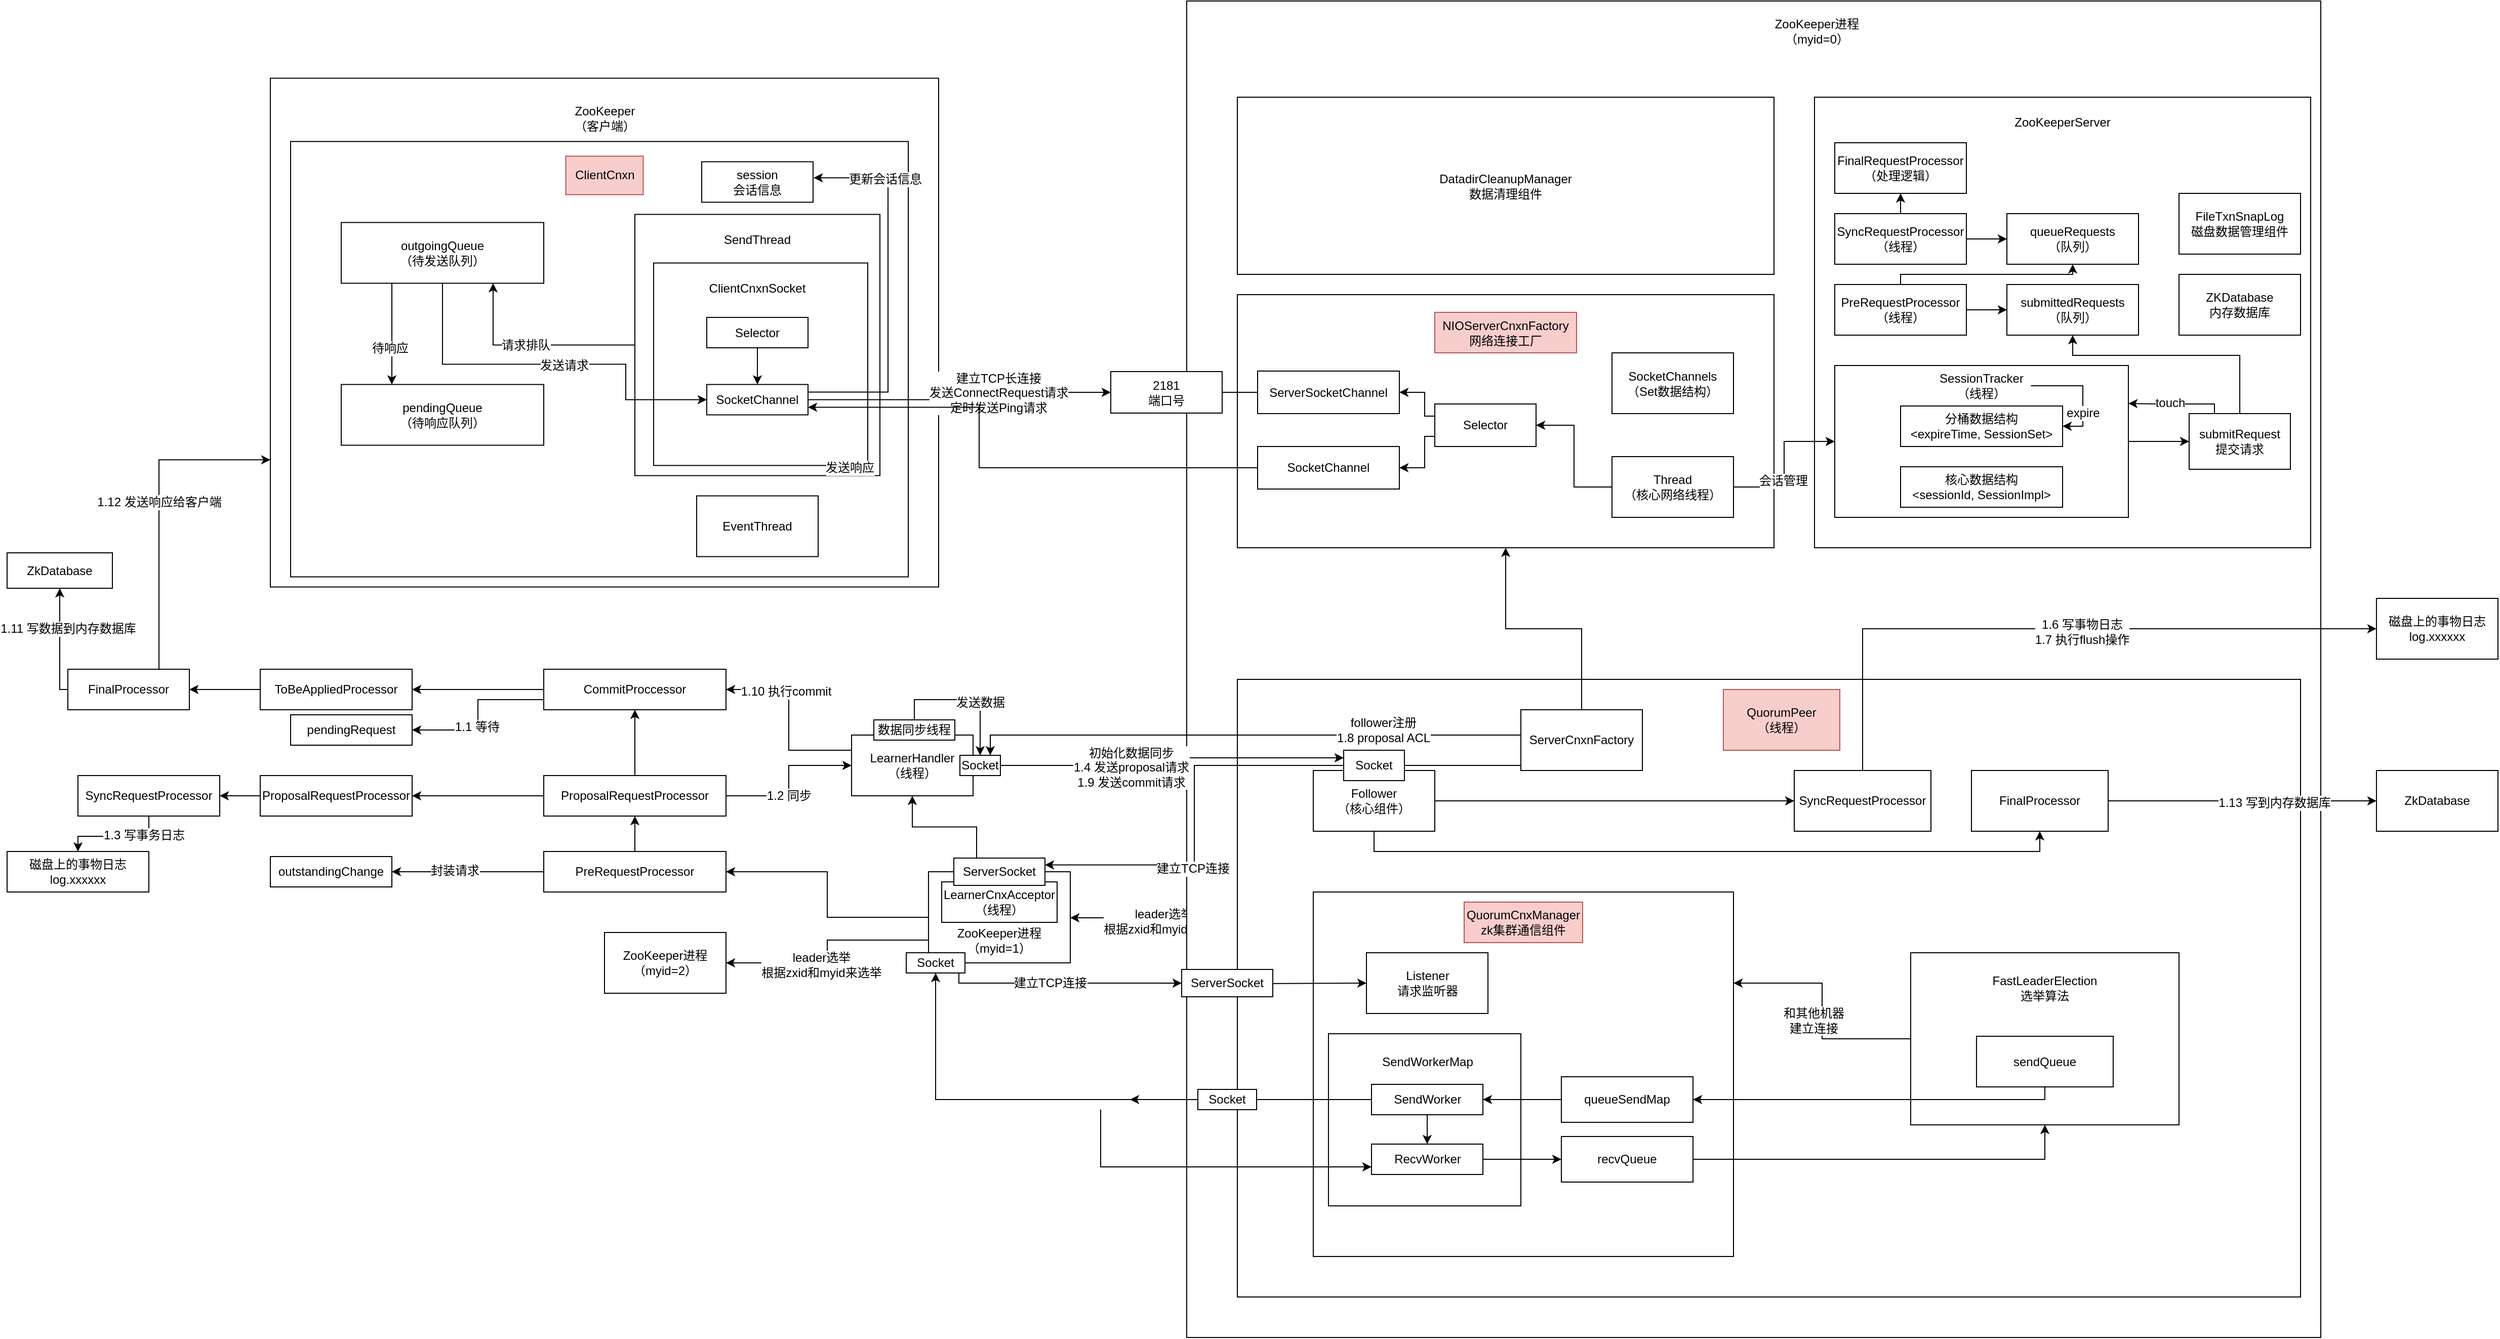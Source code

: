 <mxfile version="12.8.2" type="github">
  <diagram id="Rla-V4ZRtTpuWLyhE8ta" name="第 1 页">
    <mxGraphModel dx="3137" dy="783" grid="1" gridSize="10" guides="1" tooltips="1" connect="1" arrows="1" fold="1" page="1" pageScale="1" pageWidth="827" pageHeight="1169" math="0" shadow="0">
      <root>
        <mxCell id="0" />
        <mxCell id="1" parent="0" />
        <mxCell id="WYC8DpWCvw_BZ1jIHr_j-178" style="edgeStyle=orthogonalEdgeStyle;rounded=0;orthogonalLoop=1;jettySize=auto;html=1;exitX=-0.001;exitY=0.686;exitDx=0;exitDy=0;exitPerimeter=0;" edge="1" parent="1" source="WYC8DpWCvw_BZ1jIHr_j-5" target="WYC8DpWCvw_BZ1jIHr_j-126">
          <mxGeometry relative="1" as="geometry">
            <Array as="points">
              <mxPoint x="-460" y="946" />
              <mxPoint x="-460" y="946" />
            </Array>
          </mxGeometry>
        </mxCell>
        <mxCell id="WYC8DpWCvw_BZ1jIHr_j-179" value="leader选举&lt;br&gt;根据zxid和myid来选举" style="text;html=1;align=center;verticalAlign=middle;resizable=0;points=[];labelBackgroundColor=#ffffff;" vertex="1" connectable="0" parent="WYC8DpWCvw_BZ1jIHr_j-178">
          <mxGeometry x="0.033" y="21" relative="1" as="geometry">
            <mxPoint x="21" y="-18" as="offset" />
          </mxGeometry>
        </mxCell>
        <mxCell id="WYC8DpWCvw_BZ1jIHr_j-5" value="" style="rounded=0;whiteSpace=wrap;html=1;" vertex="1" parent="1">
          <mxGeometry x="-475" y="40" width="1120" height="1320" as="geometry" />
        </mxCell>
        <mxCell id="WYC8DpWCvw_BZ1jIHr_j-6" value="ZooKeeper进程&lt;br&gt;（myid=0）" style="text;html=1;strokeColor=none;fillColor=none;align=center;verticalAlign=middle;whiteSpace=wrap;rounded=0;" vertex="1" parent="1">
          <mxGeometry x="85" y="50" width="125" height="40" as="geometry" />
        </mxCell>
        <mxCell id="WYC8DpWCvw_BZ1jIHr_j-7" value="" style="rounded=0;whiteSpace=wrap;html=1;" vertex="1" parent="1">
          <mxGeometry x="145" y="135" width="490" height="445" as="geometry" />
        </mxCell>
        <mxCell id="WYC8DpWCvw_BZ1jIHr_j-8" value="ZooKeeperServer" style="text;html=1;strokeColor=none;fillColor=none;align=center;verticalAlign=middle;whiteSpace=wrap;rounded=0;" vertex="1" parent="1">
          <mxGeometry x="320" y="140" width="140" height="40" as="geometry" />
        </mxCell>
        <mxCell id="WYC8DpWCvw_BZ1jIHr_j-9" value="FinalRequestProcessor&lt;br&gt;（处理逻辑）" style="rounded=0;whiteSpace=wrap;html=1;" vertex="1" parent="1">
          <mxGeometry x="165" y="180" width="130" height="50" as="geometry" />
        </mxCell>
        <mxCell id="WYC8DpWCvw_BZ1jIHr_j-29" style="edgeStyle=orthogonalEdgeStyle;rounded=0;orthogonalLoop=1;jettySize=auto;html=1;entryX=0;entryY=0.5;entryDx=0;entryDy=0;" edge="1" parent="1" source="WYC8DpWCvw_BZ1jIHr_j-10" target="WYC8DpWCvw_BZ1jIHr_j-12">
          <mxGeometry relative="1" as="geometry" />
        </mxCell>
        <mxCell id="WYC8DpWCvw_BZ1jIHr_j-30" style="edgeStyle=orthogonalEdgeStyle;rounded=0;orthogonalLoop=1;jettySize=auto;html=1;exitX=0.5;exitY=0;exitDx=0;exitDy=0;" edge="1" parent="1" source="WYC8DpWCvw_BZ1jIHr_j-10" target="WYC8DpWCvw_BZ1jIHr_j-9">
          <mxGeometry relative="1" as="geometry" />
        </mxCell>
        <mxCell id="WYC8DpWCvw_BZ1jIHr_j-10" value="SyncRequestProcessor&lt;br&gt;（线程）" style="rounded=0;whiteSpace=wrap;html=1;" vertex="1" parent="1">
          <mxGeometry x="165" y="250" width="130" height="50" as="geometry" />
        </mxCell>
        <mxCell id="WYC8DpWCvw_BZ1jIHr_j-27" style="edgeStyle=orthogonalEdgeStyle;rounded=0;orthogonalLoop=1;jettySize=auto;html=1;entryX=0;entryY=0.5;entryDx=0;entryDy=0;" edge="1" parent="1" source="WYC8DpWCvw_BZ1jIHr_j-11" target="WYC8DpWCvw_BZ1jIHr_j-13">
          <mxGeometry relative="1" as="geometry" />
        </mxCell>
        <mxCell id="WYC8DpWCvw_BZ1jIHr_j-28" style="edgeStyle=orthogonalEdgeStyle;rounded=0;orthogonalLoop=1;jettySize=auto;html=1;exitX=0.5;exitY=0;exitDx=0;exitDy=0;entryX=0.5;entryY=1;entryDx=0;entryDy=0;" edge="1" parent="1" source="WYC8DpWCvw_BZ1jIHr_j-11" target="WYC8DpWCvw_BZ1jIHr_j-12">
          <mxGeometry relative="1" as="geometry">
            <Array as="points">
              <mxPoint x="230" y="310" />
              <mxPoint x="400" y="310" />
            </Array>
          </mxGeometry>
        </mxCell>
        <mxCell id="WYC8DpWCvw_BZ1jIHr_j-11" value="PreRequestProcessor&lt;br&gt;（线程）" style="rounded=0;whiteSpace=wrap;html=1;" vertex="1" parent="1">
          <mxGeometry x="165" y="320" width="130" height="50" as="geometry" />
        </mxCell>
        <mxCell id="WYC8DpWCvw_BZ1jIHr_j-12" value="queueRequests&lt;br&gt;（队列）" style="rounded=0;whiteSpace=wrap;html=1;" vertex="1" parent="1">
          <mxGeometry x="335" y="250" width="130" height="50" as="geometry" />
        </mxCell>
        <mxCell id="WYC8DpWCvw_BZ1jIHr_j-13" value="submittedRequests&lt;br&gt;（队列）" style="rounded=0;whiteSpace=wrap;html=1;" vertex="1" parent="1">
          <mxGeometry x="335" y="320" width="130" height="50" as="geometry" />
        </mxCell>
        <mxCell id="WYC8DpWCvw_BZ1jIHr_j-22" style="edgeStyle=orthogonalEdgeStyle;rounded=0;orthogonalLoop=1;jettySize=auto;html=1;exitX=1;exitY=0.5;exitDx=0;exitDy=0;entryX=0;entryY=0.5;entryDx=0;entryDy=0;" edge="1" parent="1" source="WYC8DpWCvw_BZ1jIHr_j-14" target="WYC8DpWCvw_BZ1jIHr_j-21">
          <mxGeometry relative="1" as="geometry" />
        </mxCell>
        <mxCell id="WYC8DpWCvw_BZ1jIHr_j-14" value="" style="rounded=0;whiteSpace=wrap;html=1;" vertex="1" parent="1">
          <mxGeometry x="165" y="400" width="290" height="150" as="geometry" />
        </mxCell>
        <mxCell id="WYC8DpWCvw_BZ1jIHr_j-16" value="分桶数据结构&lt;br&gt;&amp;lt;expireTime, SessionSet&amp;gt;" style="rounded=0;whiteSpace=wrap;html=1;" vertex="1" parent="1">
          <mxGeometry x="230" y="440" width="160" height="40" as="geometry" />
        </mxCell>
        <mxCell id="WYC8DpWCvw_BZ1jIHr_j-17" value="核心数据结构&lt;br&gt;&amp;lt;sessionId, SessionImpl&amp;gt;" style="rounded=0;whiteSpace=wrap;html=1;" vertex="1" parent="1">
          <mxGeometry x="230" y="500" width="160" height="40" as="geometry" />
        </mxCell>
        <mxCell id="WYC8DpWCvw_BZ1jIHr_j-24" style="edgeStyle=orthogonalEdgeStyle;rounded=0;orthogonalLoop=1;jettySize=auto;html=1;exitX=0.25;exitY=0;exitDx=0;exitDy=0;entryX=1;entryY=0.25;entryDx=0;entryDy=0;" edge="1" parent="1" source="WYC8DpWCvw_BZ1jIHr_j-21" target="WYC8DpWCvw_BZ1jIHr_j-14">
          <mxGeometry relative="1" as="geometry">
            <Array as="points">
              <mxPoint x="540" y="438" />
              <mxPoint x="485" y="438" />
            </Array>
          </mxGeometry>
        </mxCell>
        <mxCell id="WYC8DpWCvw_BZ1jIHr_j-25" value="touch" style="text;html=1;align=center;verticalAlign=middle;resizable=0;points=[];labelBackgroundColor=#ffffff;" vertex="1" connectable="0" parent="WYC8DpWCvw_BZ1jIHr_j-24">
          <mxGeometry x="0.391" y="-1" relative="1" as="geometry">
            <mxPoint x="11.48" as="offset" />
          </mxGeometry>
        </mxCell>
        <mxCell id="WYC8DpWCvw_BZ1jIHr_j-26" style="edgeStyle=orthogonalEdgeStyle;rounded=0;orthogonalLoop=1;jettySize=auto;html=1;entryX=0.5;entryY=1;entryDx=0;entryDy=0;" edge="1" parent="1" source="WYC8DpWCvw_BZ1jIHr_j-21" target="WYC8DpWCvw_BZ1jIHr_j-13">
          <mxGeometry relative="1" as="geometry">
            <Array as="points">
              <mxPoint x="565" y="390" />
              <mxPoint x="400" y="390" />
            </Array>
          </mxGeometry>
        </mxCell>
        <mxCell id="WYC8DpWCvw_BZ1jIHr_j-21" value="submitRequest&lt;br&gt;提交请求" style="rounded=0;whiteSpace=wrap;html=1;" vertex="1" parent="1">
          <mxGeometry x="515" y="447.5" width="100" height="55" as="geometry" />
        </mxCell>
        <mxCell id="WYC8DpWCvw_BZ1jIHr_j-31" value="ZKDatabase&lt;br&gt;内存数据库" style="rounded=0;whiteSpace=wrap;html=1;" vertex="1" parent="1">
          <mxGeometry x="505" y="310" width="120" height="60" as="geometry" />
        </mxCell>
        <mxCell id="WYC8DpWCvw_BZ1jIHr_j-32" value="FileTxnSnapLog&lt;br&gt;磁盘数据管理组件" style="rounded=0;whiteSpace=wrap;html=1;" vertex="1" parent="1">
          <mxGeometry x="505" y="230" width="120" height="60" as="geometry" />
        </mxCell>
        <mxCell id="WYC8DpWCvw_BZ1jIHr_j-33" value="DatadirCleanupManager&lt;br&gt;数据清理组件" style="rounded=0;whiteSpace=wrap;html=1;" vertex="1" parent="1">
          <mxGeometry x="-425" y="135" width="530" height="175" as="geometry" />
        </mxCell>
        <mxCell id="WYC8DpWCvw_BZ1jIHr_j-34" value="" style="rounded=0;whiteSpace=wrap;html=1;" vertex="1" parent="1">
          <mxGeometry x="-425" y="330" width="530" height="250" as="geometry" />
        </mxCell>
        <mxCell id="WYC8DpWCvw_BZ1jIHr_j-35" value="NIOServerCnxnFactory&lt;br&gt;网络连接工厂" style="text;html=1;strokeColor=#b85450;fillColor=#f8cecc;align=center;verticalAlign=middle;whiteSpace=wrap;rounded=0;" vertex="1" parent="1">
          <mxGeometry x="-230" y="347.5" width="140" height="40" as="geometry" />
        </mxCell>
        <mxCell id="WYC8DpWCvw_BZ1jIHr_j-115" style="edgeStyle=orthogonalEdgeStyle;rounded=0;orthogonalLoop=1;jettySize=auto;html=1;" edge="1" parent="1" source="WYC8DpWCvw_BZ1jIHr_j-36">
          <mxGeometry relative="1" as="geometry">
            <mxPoint x="-495" y="426.5" as="targetPoint" />
          </mxGeometry>
        </mxCell>
        <mxCell id="WYC8DpWCvw_BZ1jIHr_j-36" value="ServerSocketChannel" style="rounded=0;whiteSpace=wrap;html=1;" vertex="1" parent="1">
          <mxGeometry x="-405" y="405.5" width="140" height="42" as="geometry" />
        </mxCell>
        <mxCell id="WYC8DpWCvw_BZ1jIHr_j-37" value="SocketChannel" style="rounded=0;whiteSpace=wrap;html=1;" vertex="1" parent="1">
          <mxGeometry x="-405" y="480" width="140" height="42" as="geometry" />
        </mxCell>
        <mxCell id="WYC8DpWCvw_BZ1jIHr_j-39" style="edgeStyle=orthogonalEdgeStyle;rounded=0;orthogonalLoop=1;jettySize=auto;html=1;entryX=1;entryY=0.5;entryDx=0;entryDy=0;" edge="1" parent="1" source="WYC8DpWCvw_BZ1jIHr_j-38" target="WYC8DpWCvw_BZ1jIHr_j-36">
          <mxGeometry relative="1" as="geometry">
            <Array as="points">
              <mxPoint x="-240" y="450" />
              <mxPoint x="-240" y="427" />
            </Array>
          </mxGeometry>
        </mxCell>
        <mxCell id="WYC8DpWCvw_BZ1jIHr_j-40" style="edgeStyle=orthogonalEdgeStyle;rounded=0;orthogonalLoop=1;jettySize=auto;html=1;entryX=1;entryY=0.5;entryDx=0;entryDy=0;" edge="1" parent="1" source="WYC8DpWCvw_BZ1jIHr_j-38" target="WYC8DpWCvw_BZ1jIHr_j-37">
          <mxGeometry relative="1" as="geometry">
            <Array as="points">
              <mxPoint x="-240" y="470" />
              <mxPoint x="-240" y="501" />
            </Array>
          </mxGeometry>
        </mxCell>
        <mxCell id="WYC8DpWCvw_BZ1jIHr_j-38" value="Selector" style="rounded=0;whiteSpace=wrap;html=1;" vertex="1" parent="1">
          <mxGeometry x="-230" y="438" width="100" height="42" as="geometry" />
        </mxCell>
        <mxCell id="WYC8DpWCvw_BZ1jIHr_j-41" value="SocketChannels&lt;br&gt;（Set数据结构）" style="rounded=0;whiteSpace=wrap;html=1;" vertex="1" parent="1">
          <mxGeometry x="-55" y="387.5" width="120" height="60" as="geometry" />
        </mxCell>
        <mxCell id="WYC8DpWCvw_BZ1jIHr_j-43" style="edgeStyle=orthogonalEdgeStyle;rounded=0;orthogonalLoop=1;jettySize=auto;html=1;entryX=1;entryY=0.5;entryDx=0;entryDy=0;" edge="1" parent="1" source="WYC8DpWCvw_BZ1jIHr_j-42" target="WYC8DpWCvw_BZ1jIHr_j-38">
          <mxGeometry relative="1" as="geometry" />
        </mxCell>
        <mxCell id="WYC8DpWCvw_BZ1jIHr_j-44" style="edgeStyle=orthogonalEdgeStyle;rounded=0;orthogonalLoop=1;jettySize=auto;html=1;exitX=1;exitY=0.5;exitDx=0;exitDy=0;entryX=0;entryY=0.5;entryDx=0;entryDy=0;" edge="1" parent="1" source="WYC8DpWCvw_BZ1jIHr_j-42" target="WYC8DpWCvw_BZ1jIHr_j-14">
          <mxGeometry relative="1" as="geometry" />
        </mxCell>
        <mxCell id="WYC8DpWCvw_BZ1jIHr_j-45" value="会话管理" style="text;html=1;align=center;verticalAlign=middle;resizable=0;points=[];labelBackgroundColor=#ffffff;" vertex="1" connectable="0" parent="WYC8DpWCvw_BZ1jIHr_j-44">
          <mxGeometry x="-0.325" y="6" relative="1" as="geometry">
            <mxPoint as="offset" />
          </mxGeometry>
        </mxCell>
        <mxCell id="WYC8DpWCvw_BZ1jIHr_j-42" value="Thread&lt;br&gt;（核心网络线程）" style="rounded=0;whiteSpace=wrap;html=1;" vertex="1" parent="1">
          <mxGeometry x="-55" y="490" width="120" height="60" as="geometry" />
        </mxCell>
        <mxCell id="WYC8DpWCvw_BZ1jIHr_j-47" style="edgeStyle=orthogonalEdgeStyle;rounded=0;orthogonalLoop=1;jettySize=auto;html=1;entryX=1;entryY=0.5;entryDx=0;entryDy=0;" edge="1" parent="1" source="WYC8DpWCvw_BZ1jIHr_j-46" target="WYC8DpWCvw_BZ1jIHr_j-16">
          <mxGeometry relative="1" as="geometry">
            <Array as="points">
              <mxPoint x="410" y="420" />
              <mxPoint x="410" y="460" />
            </Array>
          </mxGeometry>
        </mxCell>
        <mxCell id="WYC8DpWCvw_BZ1jIHr_j-48" value="expire" style="text;html=1;align=center;verticalAlign=middle;resizable=0;points=[];labelBackgroundColor=#ffffff;" vertex="1" connectable="0" parent="WYC8DpWCvw_BZ1jIHr_j-47">
          <mxGeometry x="0.4" relative="1" as="geometry">
            <mxPoint as="offset" />
          </mxGeometry>
        </mxCell>
        <mxCell id="WYC8DpWCvw_BZ1jIHr_j-46" value="SessionTracker&lt;br&gt;（线程）" style="text;html=1;strokeColor=none;fillColor=none;align=center;verticalAlign=middle;whiteSpace=wrap;rounded=0;" vertex="1" parent="1">
          <mxGeometry x="261.25" y="405" width="97.5" height="30" as="geometry" />
        </mxCell>
        <mxCell id="WYC8DpWCvw_BZ1jIHr_j-49" value="" style="rounded=0;whiteSpace=wrap;html=1;" vertex="1" parent="1">
          <mxGeometry x="-425" y="710" width="1050" height="610" as="geometry" />
        </mxCell>
        <mxCell id="WYC8DpWCvw_BZ1jIHr_j-50" value="QuorumPeer&lt;br&gt;（线程）" style="text;html=1;strokeColor=#b85450;fillColor=#f8cecc;align=center;verticalAlign=middle;whiteSpace=wrap;rounded=0;" vertex="1" parent="1">
          <mxGeometry x="55" y="720" width="115" height="60" as="geometry" />
        </mxCell>
        <mxCell id="WYC8DpWCvw_BZ1jIHr_j-78" style="edgeStyle=orthogonalEdgeStyle;rounded=0;orthogonalLoop=1;jettySize=auto;html=1;exitX=0.5;exitY=1;exitDx=0;exitDy=0;entryX=0.5;entryY=1;entryDx=0;entryDy=0;" edge="1" parent="1" source="WYC8DpWCvw_BZ1jIHr_j-51" target="WYC8DpWCvw_BZ1jIHr_j-77">
          <mxGeometry relative="1" as="geometry" />
        </mxCell>
        <mxCell id="WYC8DpWCvw_BZ1jIHr_j-80" style="edgeStyle=orthogonalEdgeStyle;rounded=0;orthogonalLoop=1;jettySize=auto;html=1;" edge="1" parent="1" source="WYC8DpWCvw_BZ1jIHr_j-51" target="WYC8DpWCvw_BZ1jIHr_j-79">
          <mxGeometry relative="1" as="geometry" />
        </mxCell>
        <mxCell id="WYC8DpWCvw_BZ1jIHr_j-51" value="Follower&lt;br&gt;（核心组件）" style="rounded=0;whiteSpace=wrap;html=1;" vertex="1" parent="1">
          <mxGeometry x="-350" y="800" width="120" height="60" as="geometry" />
        </mxCell>
        <mxCell id="WYC8DpWCvw_BZ1jIHr_j-140" style="edgeStyle=orthogonalEdgeStyle;rounded=0;orthogonalLoop=1;jettySize=auto;html=1;entryX=1;entryY=0.25;entryDx=0;entryDy=0;" edge="1" parent="1" source="WYC8DpWCvw_BZ1jIHr_j-52" target="WYC8DpWCvw_BZ1jIHr_j-138">
          <mxGeometry relative="1" as="geometry" />
        </mxCell>
        <mxCell id="WYC8DpWCvw_BZ1jIHr_j-141" value="建立TCP连接" style="text;html=1;align=center;verticalAlign=middle;resizable=0;points=[];labelBackgroundColor=#ffffff;" vertex="1" connectable="0" parent="WYC8DpWCvw_BZ1jIHr_j-140">
          <mxGeometry x="0.262" y="3" relative="1" as="geometry">
            <mxPoint as="offset" />
          </mxGeometry>
        </mxCell>
        <mxCell id="WYC8DpWCvw_BZ1jIHr_j-144" style="edgeStyle=orthogonalEdgeStyle;rounded=0;orthogonalLoop=1;jettySize=auto;html=1;entryX=0.75;entryY=0;entryDx=0;entryDy=0;" edge="1" parent="1" source="WYC8DpWCvw_BZ1jIHr_j-52" target="WYC8DpWCvw_BZ1jIHr_j-121">
          <mxGeometry relative="1" as="geometry">
            <Array as="points">
              <mxPoint x="-135" y="765" />
              <mxPoint x="-669" y="765" />
            </Array>
          </mxGeometry>
        </mxCell>
        <mxCell id="WYC8DpWCvw_BZ1jIHr_j-145" value="follower注册&lt;br&gt;1.8 proposal ACL" style="text;html=1;align=center;verticalAlign=middle;resizable=0;points=[];labelBackgroundColor=#ffffff;" vertex="1" connectable="0" parent="WYC8DpWCvw_BZ1jIHr_j-144">
          <mxGeometry x="-0.126" y="-2" relative="1" as="geometry">
            <mxPoint x="9" y="-3" as="offset" />
          </mxGeometry>
        </mxCell>
        <mxCell id="WYC8DpWCvw_BZ1jIHr_j-52" value="Socket" style="rounded=0;whiteSpace=wrap;html=1;" vertex="1" parent="1">
          <mxGeometry x="-320" y="780" width="60" height="30" as="geometry" />
        </mxCell>
        <mxCell id="WYC8DpWCvw_BZ1jIHr_j-54" style="edgeStyle=orthogonalEdgeStyle;rounded=0;orthogonalLoop=1;jettySize=auto;html=1;entryX=0.5;entryY=1;entryDx=0;entryDy=0;" edge="1" parent="1" source="WYC8DpWCvw_BZ1jIHr_j-53" target="WYC8DpWCvw_BZ1jIHr_j-34">
          <mxGeometry relative="1" as="geometry" />
        </mxCell>
        <mxCell id="WYC8DpWCvw_BZ1jIHr_j-53" value="ServerCnxnFactory" style="rounded=0;whiteSpace=wrap;html=1;" vertex="1" parent="1">
          <mxGeometry x="-145" y="740" width="120" height="60" as="geometry" />
        </mxCell>
        <mxCell id="WYC8DpWCvw_BZ1jIHr_j-55" value="" style="rounded=0;whiteSpace=wrap;html=1;" vertex="1" parent="1">
          <mxGeometry x="-350" y="920" width="415" height="360" as="geometry" />
        </mxCell>
        <mxCell id="WYC8DpWCvw_BZ1jIHr_j-56" value="QuorumCnxManager&lt;br&gt;zk集群通信组件" style="text;html=1;strokeColor=#b85450;fillColor=#f8cecc;align=center;verticalAlign=middle;whiteSpace=wrap;rounded=0;" vertex="1" parent="1">
          <mxGeometry x="-201" y="930" width="117" height="40" as="geometry" />
        </mxCell>
        <mxCell id="WYC8DpWCvw_BZ1jIHr_j-57" value="Listener&lt;br&gt;请求监听器" style="rounded=0;whiteSpace=wrap;html=1;" vertex="1" parent="1">
          <mxGeometry x="-297.5" y="980" width="120" height="60" as="geometry" />
        </mxCell>
        <mxCell id="WYC8DpWCvw_BZ1jIHr_j-58" value="" style="rounded=0;whiteSpace=wrap;html=1;" vertex="1" parent="1">
          <mxGeometry x="-335" y="1060" width="190" height="170" as="geometry" />
        </mxCell>
        <mxCell id="WYC8DpWCvw_BZ1jIHr_j-59" value="SendWorkerMap" style="text;html=1;strokeColor=none;fillColor=none;align=center;verticalAlign=middle;whiteSpace=wrap;rounded=0;" vertex="1" parent="1">
          <mxGeometry x="-292.5" y="1070" width="110" height="35" as="geometry" />
        </mxCell>
        <mxCell id="WYC8DpWCvw_BZ1jIHr_j-62" style="edgeStyle=orthogonalEdgeStyle;rounded=0;orthogonalLoop=1;jettySize=auto;html=1;exitX=0.5;exitY=1;exitDx=0;exitDy=0;entryX=0.5;entryY=0;entryDx=0;entryDy=0;" edge="1" parent="1" source="WYC8DpWCvw_BZ1jIHr_j-60" target="WYC8DpWCvw_BZ1jIHr_j-61">
          <mxGeometry relative="1" as="geometry" />
        </mxCell>
        <mxCell id="WYC8DpWCvw_BZ1jIHr_j-184" style="edgeStyle=orthogonalEdgeStyle;rounded=0;orthogonalLoop=1;jettySize=auto;html=1;" edge="1" parent="1" source="WYC8DpWCvw_BZ1jIHr_j-60">
          <mxGeometry relative="1" as="geometry">
            <mxPoint x="-531" y="1125" as="targetPoint" />
          </mxGeometry>
        </mxCell>
        <mxCell id="WYC8DpWCvw_BZ1jIHr_j-60" value="SendWorker" style="rounded=0;whiteSpace=wrap;html=1;" vertex="1" parent="1">
          <mxGeometry x="-292.5" y="1110" width="110" height="30" as="geometry" />
        </mxCell>
        <mxCell id="WYC8DpWCvw_BZ1jIHr_j-67" style="edgeStyle=orthogonalEdgeStyle;rounded=0;orthogonalLoop=1;jettySize=auto;html=1;entryX=0;entryY=0.5;entryDx=0;entryDy=0;" edge="1" parent="1" source="WYC8DpWCvw_BZ1jIHr_j-61" target="WYC8DpWCvw_BZ1jIHr_j-65">
          <mxGeometry relative="1" as="geometry" />
        </mxCell>
        <mxCell id="WYC8DpWCvw_BZ1jIHr_j-61" value="RecvWorker" style="rounded=0;whiteSpace=wrap;html=1;" vertex="1" parent="1">
          <mxGeometry x="-292.5" y="1169" width="110" height="30" as="geometry" />
        </mxCell>
        <mxCell id="WYC8DpWCvw_BZ1jIHr_j-66" style="edgeStyle=orthogonalEdgeStyle;rounded=0;orthogonalLoop=1;jettySize=auto;html=1;entryX=1;entryY=0.5;entryDx=0;entryDy=0;" edge="1" parent="1" source="WYC8DpWCvw_BZ1jIHr_j-63" target="WYC8DpWCvw_BZ1jIHr_j-60">
          <mxGeometry relative="1" as="geometry" />
        </mxCell>
        <mxCell id="WYC8DpWCvw_BZ1jIHr_j-63" value="queueSendMap" style="rounded=0;whiteSpace=wrap;html=1;" vertex="1" parent="1">
          <mxGeometry x="-105" y="1102.5" width="130" height="45" as="geometry" />
        </mxCell>
        <mxCell id="WYC8DpWCvw_BZ1jIHr_j-73" style="edgeStyle=orthogonalEdgeStyle;rounded=0;orthogonalLoop=1;jettySize=auto;html=1;entryX=0.5;entryY=1;entryDx=0;entryDy=0;" edge="1" parent="1" source="WYC8DpWCvw_BZ1jIHr_j-65" target="WYC8DpWCvw_BZ1jIHr_j-68">
          <mxGeometry relative="1" as="geometry" />
        </mxCell>
        <mxCell id="WYC8DpWCvw_BZ1jIHr_j-65" value="recvQueue" style="rounded=0;whiteSpace=wrap;html=1;" vertex="1" parent="1">
          <mxGeometry x="-105" y="1161.5" width="130" height="45" as="geometry" />
        </mxCell>
        <mxCell id="WYC8DpWCvw_BZ1jIHr_j-75" style="edgeStyle=orthogonalEdgeStyle;rounded=0;orthogonalLoop=1;jettySize=auto;html=1;exitX=0;exitY=0.5;exitDx=0;exitDy=0;entryX=1;entryY=0.25;entryDx=0;entryDy=0;" edge="1" parent="1" source="WYC8DpWCvw_BZ1jIHr_j-68" target="WYC8DpWCvw_BZ1jIHr_j-55">
          <mxGeometry relative="1" as="geometry" />
        </mxCell>
        <mxCell id="WYC8DpWCvw_BZ1jIHr_j-76" value="和其他机器&lt;br&gt;建立连接" style="text;html=1;align=center;verticalAlign=middle;resizable=0;points=[];labelBackgroundColor=#ffffff;" vertex="1" connectable="0" parent="WYC8DpWCvw_BZ1jIHr_j-75">
          <mxGeometry x="-0.242" y="-9" relative="1" as="geometry">
            <mxPoint x="-9" y="-9" as="offset" />
          </mxGeometry>
        </mxCell>
        <mxCell id="WYC8DpWCvw_BZ1jIHr_j-68" value="" style="rounded=0;whiteSpace=wrap;html=1;" vertex="1" parent="1">
          <mxGeometry x="240" y="980" width="265" height="170" as="geometry" />
        </mxCell>
        <mxCell id="WYC8DpWCvw_BZ1jIHr_j-69" value="FastLeaderElection&lt;br&gt;选举算法" style="text;html=1;strokeColor=none;fillColor=none;align=center;verticalAlign=middle;whiteSpace=wrap;rounded=0;" vertex="1" parent="1">
          <mxGeometry x="300" y="987.5" width="145" height="55" as="geometry" />
        </mxCell>
        <mxCell id="WYC8DpWCvw_BZ1jIHr_j-72" style="edgeStyle=orthogonalEdgeStyle;rounded=0;orthogonalLoop=1;jettySize=auto;html=1;entryX=1;entryY=0.5;entryDx=0;entryDy=0;" edge="1" parent="1" source="WYC8DpWCvw_BZ1jIHr_j-71" target="WYC8DpWCvw_BZ1jIHr_j-63">
          <mxGeometry relative="1" as="geometry">
            <Array as="points">
              <mxPoint x="373" y="1125" />
            </Array>
          </mxGeometry>
        </mxCell>
        <mxCell id="WYC8DpWCvw_BZ1jIHr_j-71" value="sendQueue" style="rounded=0;whiteSpace=wrap;html=1;" vertex="1" parent="1">
          <mxGeometry x="305" y="1062.5" width="135" height="50" as="geometry" />
        </mxCell>
        <mxCell id="WYC8DpWCvw_BZ1jIHr_j-85" style="edgeStyle=orthogonalEdgeStyle;rounded=0;orthogonalLoop=1;jettySize=auto;html=1;entryX=0;entryY=0.5;entryDx=0;entryDy=0;" edge="1" parent="1" source="WYC8DpWCvw_BZ1jIHr_j-77" target="WYC8DpWCvw_BZ1jIHr_j-84">
          <mxGeometry relative="1" as="geometry">
            <mxPoint x="685" y="830" as="targetPoint" />
          </mxGeometry>
        </mxCell>
        <mxCell id="WYC8DpWCvw_BZ1jIHr_j-86" value="1.13 写到内存数据库" style="text;html=1;align=center;verticalAlign=middle;resizable=0;points=[];labelBackgroundColor=#ffffff;" vertex="1" connectable="0" parent="WYC8DpWCvw_BZ1jIHr_j-85">
          <mxGeometry x="0.24" y="-2" relative="1" as="geometry">
            <mxPoint x="-1" as="offset" />
          </mxGeometry>
        </mxCell>
        <mxCell id="WYC8DpWCvw_BZ1jIHr_j-77" value="FinalProcessor" style="rounded=0;whiteSpace=wrap;html=1;" vertex="1" parent="1">
          <mxGeometry x="300" y="800" width="135" height="60" as="geometry" />
        </mxCell>
        <mxCell id="WYC8DpWCvw_BZ1jIHr_j-82" style="edgeStyle=orthogonalEdgeStyle;rounded=0;orthogonalLoop=1;jettySize=auto;html=1;entryX=0;entryY=0.5;entryDx=0;entryDy=0;" edge="1" parent="1" source="WYC8DpWCvw_BZ1jIHr_j-79" target="WYC8DpWCvw_BZ1jIHr_j-81">
          <mxGeometry relative="1" as="geometry">
            <mxPoint x="685" y="660" as="targetPoint" />
            <Array as="points">
              <mxPoint x="193" y="660" />
            </Array>
          </mxGeometry>
        </mxCell>
        <mxCell id="WYC8DpWCvw_BZ1jIHr_j-83" value="1.6 写事物日志&lt;br&gt;1.7 执行flush操作" style="text;html=1;align=center;verticalAlign=middle;resizable=0;points=[];labelBackgroundColor=#ffffff;" vertex="1" connectable="0" parent="WYC8DpWCvw_BZ1jIHr_j-82">
          <mxGeometry x="0.099" y="-3" relative="1" as="geometry">
            <mxPoint as="offset" />
          </mxGeometry>
        </mxCell>
        <mxCell id="WYC8DpWCvw_BZ1jIHr_j-79" value="SyncRequestProcessor" style="rounded=0;whiteSpace=wrap;html=1;" vertex="1" parent="1">
          <mxGeometry x="125" y="800" width="135" height="60" as="geometry" />
        </mxCell>
        <mxCell id="WYC8DpWCvw_BZ1jIHr_j-81" value="磁盘上的事物日志&lt;br&gt;log.xxxxxx" style="rounded=0;whiteSpace=wrap;html=1;" vertex="1" parent="1">
          <mxGeometry x="700" y="630" width="120" height="60" as="geometry" />
        </mxCell>
        <mxCell id="WYC8DpWCvw_BZ1jIHr_j-84" value="ZkDatabase" style="rounded=0;whiteSpace=wrap;html=1;" vertex="1" parent="1">
          <mxGeometry x="700" y="800" width="120" height="60" as="geometry" />
        </mxCell>
        <mxCell id="WYC8DpWCvw_BZ1jIHr_j-87" value="" style="rounded=0;whiteSpace=wrap;html=1;" vertex="1" parent="1">
          <mxGeometry x="-1380" y="116.25" width="660" height="502.5" as="geometry" />
        </mxCell>
        <mxCell id="WYC8DpWCvw_BZ1jIHr_j-88" value="ZooKeeper&lt;br&gt;（客户端）" style="text;html=1;strokeColor=none;fillColor=none;align=center;verticalAlign=middle;whiteSpace=wrap;rounded=0;" vertex="1" parent="1">
          <mxGeometry x="-1098.5" y="134.25" width="97" height="43" as="geometry" />
        </mxCell>
        <mxCell id="WYC8DpWCvw_BZ1jIHr_j-89" value="" style="rounded=0;whiteSpace=wrap;html=1;" vertex="1" parent="1">
          <mxGeometry x="-1360" y="178.75" width="610" height="430" as="geometry" />
        </mxCell>
        <mxCell id="WYC8DpWCvw_BZ1jIHr_j-90" value="ClientCnxn" style="text;html=1;strokeColor=#b85450;fillColor=#f8cecc;align=center;verticalAlign=middle;whiteSpace=wrap;rounded=0;" vertex="1" parent="1">
          <mxGeometry x="-1088.25" y="193.25" width="76.5" height="38" as="geometry" />
        </mxCell>
        <mxCell id="WYC8DpWCvw_BZ1jIHr_j-112" style="edgeStyle=orthogonalEdgeStyle;rounded=0;orthogonalLoop=1;jettySize=auto;html=1;exitX=0;exitY=0.5;exitDx=0;exitDy=0;entryX=0.75;entryY=1;entryDx=0;entryDy=0;" edge="1" parent="1" source="WYC8DpWCvw_BZ1jIHr_j-93" target="WYC8DpWCvw_BZ1jIHr_j-106">
          <mxGeometry relative="1" as="geometry" />
        </mxCell>
        <mxCell id="WYC8DpWCvw_BZ1jIHr_j-113" value="请求排队" style="text;html=1;align=center;verticalAlign=middle;resizable=0;points=[];labelBackgroundColor=#ffffff;" vertex="1" connectable="0" parent="WYC8DpWCvw_BZ1jIHr_j-112">
          <mxGeometry x="0.076" relative="1" as="geometry">
            <mxPoint as="offset" />
          </mxGeometry>
        </mxCell>
        <mxCell id="WYC8DpWCvw_BZ1jIHr_j-93" value="" style="rounded=0;whiteSpace=wrap;html=1;" vertex="1" parent="1">
          <mxGeometry x="-1020" y="250.75" width="242" height="258" as="geometry" />
        </mxCell>
        <mxCell id="WYC8DpWCvw_BZ1jIHr_j-94" value="SendThread" style="text;html=1;strokeColor=none;fillColor=none;align=center;verticalAlign=middle;whiteSpace=wrap;rounded=0;" vertex="1" parent="1">
          <mxGeometry x="-944" y="258.75" width="90" height="35" as="geometry" />
        </mxCell>
        <mxCell id="WYC8DpWCvw_BZ1jIHr_j-95" value="" style="rounded=0;whiteSpace=wrap;html=1;" vertex="1" parent="1">
          <mxGeometry x="-1001.5" y="298.75" width="211.5" height="200" as="geometry" />
        </mxCell>
        <mxCell id="WYC8DpWCvw_BZ1jIHr_j-96" value="ClientCnxnSocket" style="text;html=1;strokeColor=none;fillColor=none;align=center;verticalAlign=middle;whiteSpace=wrap;rounded=0;" vertex="1" parent="1">
          <mxGeometry x="-964" y="308.75" width="130" height="30" as="geometry" />
        </mxCell>
        <mxCell id="WYC8DpWCvw_BZ1jIHr_j-101" style="edgeStyle=orthogonalEdgeStyle;rounded=0;orthogonalLoop=1;jettySize=auto;html=1;" edge="1" parent="1" source="WYC8DpWCvw_BZ1jIHr_j-97" target="WYC8DpWCvw_BZ1jIHr_j-100">
          <mxGeometry relative="1" as="geometry" />
        </mxCell>
        <mxCell id="WYC8DpWCvw_BZ1jIHr_j-97" value="Selector" style="rounded=0;whiteSpace=wrap;html=1;" vertex="1" parent="1">
          <mxGeometry x="-949" y="352.5" width="100" height="30" as="geometry" />
        </mxCell>
        <mxCell id="WYC8DpWCvw_BZ1jIHr_j-103" style="edgeStyle=orthogonalEdgeStyle;rounded=0;orthogonalLoop=1;jettySize=auto;html=1;exitX=1;exitY=0.25;exitDx=0;exitDy=0;entryX=1.005;entryY=0.397;entryDx=0;entryDy=0;entryPerimeter=0;" edge="1" parent="1" source="WYC8DpWCvw_BZ1jIHr_j-100" target="WYC8DpWCvw_BZ1jIHr_j-102">
          <mxGeometry relative="1" as="geometry">
            <Array as="points">
              <mxPoint x="-770" y="426.75" />
              <mxPoint x="-770" y="214.75" />
            </Array>
          </mxGeometry>
        </mxCell>
        <mxCell id="WYC8DpWCvw_BZ1jIHr_j-104" value="更新会话信息" style="text;html=1;align=center;verticalAlign=middle;resizable=0;points=[];labelBackgroundColor=#ffffff;" vertex="1" connectable="0" parent="WYC8DpWCvw_BZ1jIHr_j-103">
          <mxGeometry x="0.611" y="1" relative="1" as="geometry">
            <mxPoint as="offset" />
          </mxGeometry>
        </mxCell>
        <mxCell id="WYC8DpWCvw_BZ1jIHr_j-116" style="edgeStyle=orthogonalEdgeStyle;rounded=0;orthogonalLoop=1;jettySize=auto;html=1;entryX=0;entryY=0.5;entryDx=0;entryDy=0;" edge="1" parent="1" source="WYC8DpWCvw_BZ1jIHr_j-100" target="WYC8DpWCvw_BZ1jIHr_j-114">
          <mxGeometry relative="1" as="geometry" />
        </mxCell>
        <mxCell id="WYC8DpWCvw_BZ1jIHr_j-117" value="建立TCP长连接&lt;br&gt;发送ConnectRequest请求&lt;br&gt;定时发送Ping请求" style="text;html=1;align=center;verticalAlign=middle;resizable=0;points=[];labelBackgroundColor=#ffffff;" vertex="1" connectable="0" parent="WYC8DpWCvw_BZ1jIHr_j-116">
          <mxGeometry x="0.124" y="-1" relative="1" as="geometry">
            <mxPoint x="22.76" y="-1.03" as="offset" />
          </mxGeometry>
        </mxCell>
        <mxCell id="WYC8DpWCvw_BZ1jIHr_j-100" value="SocketChannel" style="rounded=0;whiteSpace=wrap;html=1;" vertex="1" parent="1">
          <mxGeometry x="-949" y="418.75" width="100" height="30" as="geometry" />
        </mxCell>
        <mxCell id="WYC8DpWCvw_BZ1jIHr_j-102" value="session&lt;br&gt;会话信息" style="rounded=0;whiteSpace=wrap;html=1;" vertex="1" parent="1">
          <mxGeometry x="-954" y="198.75" width="110" height="40" as="geometry" />
        </mxCell>
        <mxCell id="WYC8DpWCvw_BZ1jIHr_j-105" value="EventThread" style="rounded=0;whiteSpace=wrap;html=1;" vertex="1" parent="1">
          <mxGeometry x="-959" y="528.75" width="120" height="60" as="geometry" />
        </mxCell>
        <mxCell id="WYC8DpWCvw_BZ1jIHr_j-108" style="edgeStyle=orthogonalEdgeStyle;rounded=0;orthogonalLoop=1;jettySize=auto;html=1;exitX=0.25;exitY=1;exitDx=0;exitDy=0;entryX=0.25;entryY=0;entryDx=0;entryDy=0;" edge="1" parent="1" source="WYC8DpWCvw_BZ1jIHr_j-106" target="WYC8DpWCvw_BZ1jIHr_j-107">
          <mxGeometry relative="1" as="geometry" />
        </mxCell>
        <mxCell id="WYC8DpWCvw_BZ1jIHr_j-109" value="待响应" style="text;html=1;align=center;verticalAlign=middle;resizable=0;points=[];labelBackgroundColor=#ffffff;" vertex="1" connectable="0" parent="WYC8DpWCvw_BZ1jIHr_j-108">
          <mxGeometry x="0.27" y="-2" relative="1" as="geometry">
            <mxPoint as="offset" />
          </mxGeometry>
        </mxCell>
        <mxCell id="WYC8DpWCvw_BZ1jIHr_j-110" style="edgeStyle=orthogonalEdgeStyle;rounded=0;orthogonalLoop=1;jettySize=auto;html=1;entryX=0;entryY=0.5;entryDx=0;entryDy=0;" edge="1" parent="1" source="WYC8DpWCvw_BZ1jIHr_j-106" target="WYC8DpWCvw_BZ1jIHr_j-100">
          <mxGeometry relative="1" as="geometry">
            <Array as="points">
              <mxPoint x="-1210" y="398.75" />
              <mxPoint x="-1029" y="398.75" />
              <mxPoint x="-1029" y="433.75" />
            </Array>
          </mxGeometry>
        </mxCell>
        <mxCell id="WYC8DpWCvw_BZ1jIHr_j-111" value="发送请求" style="text;html=1;align=center;verticalAlign=middle;resizable=0;points=[];labelBackgroundColor=#ffffff;" vertex="1" connectable="0" parent="WYC8DpWCvw_BZ1jIHr_j-110">
          <mxGeometry x="0.06" y="-1" relative="1" as="geometry">
            <mxPoint as="offset" />
          </mxGeometry>
        </mxCell>
        <mxCell id="WYC8DpWCvw_BZ1jIHr_j-106" value="outgoingQueue&lt;br&gt;（待发送队列）" style="rounded=0;whiteSpace=wrap;html=1;" vertex="1" parent="1">
          <mxGeometry x="-1310" y="258.75" width="200" height="60" as="geometry" />
        </mxCell>
        <mxCell id="WYC8DpWCvw_BZ1jIHr_j-107" value="pendingQueue&lt;br&gt;（待响应队列）" style="rounded=0;whiteSpace=wrap;html=1;" vertex="1" parent="1">
          <mxGeometry x="-1310" y="418.75" width="200" height="60" as="geometry" />
        </mxCell>
        <mxCell id="WYC8DpWCvw_BZ1jIHr_j-114" value="2181&lt;br&gt;端口号" style="rounded=0;whiteSpace=wrap;html=1;" vertex="1" parent="1">
          <mxGeometry x="-550" y="406" width="110" height="41" as="geometry" />
        </mxCell>
        <mxCell id="WYC8DpWCvw_BZ1jIHr_j-118" style="edgeStyle=orthogonalEdgeStyle;rounded=0;orthogonalLoop=1;jettySize=auto;html=1;entryX=1;entryY=0.75;entryDx=0;entryDy=0;" edge="1" parent="1" source="WYC8DpWCvw_BZ1jIHr_j-37" target="WYC8DpWCvw_BZ1jIHr_j-100">
          <mxGeometry relative="1" as="geometry">
            <mxPoint x="-699" y="441" as="targetPoint" />
            <Array as="points">
              <mxPoint x="-680" y="501" />
              <mxPoint x="-680" y="441" />
            </Array>
          </mxGeometry>
        </mxCell>
        <mxCell id="WYC8DpWCvw_BZ1jIHr_j-119" value="发送响应" style="text;html=1;align=center;verticalAlign=middle;resizable=0;points=[];labelBackgroundColor=#ffffff;" vertex="1" connectable="0" parent="WYC8DpWCvw_BZ1jIHr_j-118">
          <mxGeometry x="0.006" relative="1" as="geometry">
            <mxPoint x="-150" as="offset" />
          </mxGeometry>
        </mxCell>
        <mxCell id="WYC8DpWCvw_BZ1jIHr_j-134" style="edgeStyle=orthogonalEdgeStyle;rounded=0;orthogonalLoop=1;jettySize=auto;html=1;exitX=0;exitY=0.25;exitDx=0;exitDy=0;entryX=1;entryY=0.5;entryDx=0;entryDy=0;" edge="1" parent="1" source="WYC8DpWCvw_BZ1jIHr_j-120" target="WYC8DpWCvw_BZ1jIHr_j-128">
          <mxGeometry relative="1" as="geometry" />
        </mxCell>
        <mxCell id="WYC8DpWCvw_BZ1jIHr_j-135" value="1.10 执行commit" style="text;html=1;align=center;verticalAlign=middle;resizable=0;points=[];labelBackgroundColor=#ffffff;" vertex="1" connectable="0" parent="WYC8DpWCvw_BZ1jIHr_j-134">
          <mxGeometry x="0.356" y="2" relative="1" as="geometry">
            <mxPoint as="offset" />
          </mxGeometry>
        </mxCell>
        <mxCell id="WYC8DpWCvw_BZ1jIHr_j-120" value="LearnerHandler&lt;br&gt;（线程）" style="rounded=0;whiteSpace=wrap;html=1;" vertex="1" parent="1">
          <mxGeometry x="-806" y="765" width="120" height="60" as="geometry" />
        </mxCell>
        <mxCell id="WYC8DpWCvw_BZ1jIHr_j-142" style="edgeStyle=orthogonalEdgeStyle;rounded=0;orthogonalLoop=1;jettySize=auto;html=1;entryX=0;entryY=0.25;entryDx=0;entryDy=0;" edge="1" parent="1" source="WYC8DpWCvw_BZ1jIHr_j-121" target="WYC8DpWCvw_BZ1jIHr_j-52">
          <mxGeometry relative="1" as="geometry" />
        </mxCell>
        <mxCell id="WYC8DpWCvw_BZ1jIHr_j-143" value="初始化数据同步&lt;br&gt;1.4 发送proposal请求&lt;br&gt;1.9 发送commit请求" style="text;html=1;align=center;verticalAlign=middle;resizable=0;points=[];labelBackgroundColor=#ffffff;" vertex="1" connectable="0" parent="WYC8DpWCvw_BZ1jIHr_j-142">
          <mxGeometry x="-0.257" y="-2" relative="1" as="geometry">
            <mxPoint as="offset" />
          </mxGeometry>
        </mxCell>
        <mxCell id="WYC8DpWCvw_BZ1jIHr_j-121" value="Socket" style="rounded=0;whiteSpace=wrap;html=1;" vertex="1" parent="1">
          <mxGeometry x="-699" y="785" width="40" height="20" as="geometry" />
        </mxCell>
        <mxCell id="WYC8DpWCvw_BZ1jIHr_j-123" style="edgeStyle=orthogonalEdgeStyle;rounded=0;orthogonalLoop=1;jettySize=auto;html=1;entryX=0.5;entryY=0;entryDx=0;entryDy=0;exitX=0.5;exitY=0;exitDx=0;exitDy=0;" edge="1" parent="1" source="WYC8DpWCvw_BZ1jIHr_j-122" target="WYC8DpWCvw_BZ1jIHr_j-121">
          <mxGeometry relative="1" as="geometry" />
        </mxCell>
        <mxCell id="WYC8DpWCvw_BZ1jIHr_j-125" value="发送数据" style="text;html=1;align=center;verticalAlign=middle;resizable=0;points=[];labelBackgroundColor=#ffffff;" vertex="1" connectable="0" parent="WYC8DpWCvw_BZ1jIHr_j-123">
          <mxGeometry x="0.248" relative="1" as="geometry">
            <mxPoint as="offset" />
          </mxGeometry>
        </mxCell>
        <mxCell id="WYC8DpWCvw_BZ1jIHr_j-122" value="数据同步线程" style="rounded=0;whiteSpace=wrap;html=1;" vertex="1" parent="1">
          <mxGeometry x="-784" y="750" width="80" height="20" as="geometry" />
        </mxCell>
        <mxCell id="WYC8DpWCvw_BZ1jIHr_j-146" style="edgeStyle=orthogonalEdgeStyle;rounded=0;orthogonalLoop=1;jettySize=auto;html=1;" edge="1" parent="1" source="WYC8DpWCvw_BZ1jIHr_j-126" target="WYC8DpWCvw_BZ1jIHr_j-131">
          <mxGeometry relative="1" as="geometry" />
        </mxCell>
        <mxCell id="WYC8DpWCvw_BZ1jIHr_j-172" style="edgeStyle=orthogonalEdgeStyle;rounded=0;orthogonalLoop=1;jettySize=auto;html=1;exitX=0;exitY=0.75;exitDx=0;exitDy=0;" edge="1" parent="1" source="WYC8DpWCvw_BZ1jIHr_j-126" target="WYC8DpWCvw_BZ1jIHr_j-171">
          <mxGeometry relative="1" as="geometry" />
        </mxCell>
        <mxCell id="WYC8DpWCvw_BZ1jIHr_j-173" value="leader选举&lt;br&gt;根据zxid和myid来选举" style="text;html=1;align=center;verticalAlign=middle;resizable=0;points=[];labelBackgroundColor=#ffffff;" vertex="1" connectable="0" parent="WYC8DpWCvw_BZ1jIHr_j-172">
          <mxGeometry x="0.157" y="2" relative="1" as="geometry">
            <mxPoint as="offset" />
          </mxGeometry>
        </mxCell>
        <mxCell id="WYC8DpWCvw_BZ1jIHr_j-126" value="" style="rounded=0;whiteSpace=wrap;html=1;" vertex="1" parent="1">
          <mxGeometry x="-730" y="900" width="140" height="90" as="geometry" />
        </mxCell>
        <mxCell id="WYC8DpWCvw_BZ1jIHr_j-129" style="edgeStyle=orthogonalEdgeStyle;rounded=0;orthogonalLoop=1;jettySize=auto;html=1;entryX=0;entryY=0.5;entryDx=0;entryDy=0;" edge="1" parent="1" source="WYC8DpWCvw_BZ1jIHr_j-127" target="WYC8DpWCvw_BZ1jIHr_j-120">
          <mxGeometry relative="1" as="geometry" />
        </mxCell>
        <mxCell id="WYC8DpWCvw_BZ1jIHr_j-130" value="1.2 同步" style="text;html=1;align=center;verticalAlign=middle;resizable=0;points=[];labelBackgroundColor=#ffffff;" vertex="1" connectable="0" parent="WYC8DpWCvw_BZ1jIHr_j-129">
          <mxGeometry x="-0.195" relative="1" as="geometry">
            <mxPoint as="offset" />
          </mxGeometry>
        </mxCell>
        <mxCell id="WYC8DpWCvw_BZ1jIHr_j-133" style="edgeStyle=orthogonalEdgeStyle;rounded=0;orthogonalLoop=1;jettySize=auto;html=1;entryX=0.5;entryY=1;entryDx=0;entryDy=0;" edge="1" parent="1" source="WYC8DpWCvw_BZ1jIHr_j-127" target="WYC8DpWCvw_BZ1jIHr_j-128">
          <mxGeometry relative="1" as="geometry" />
        </mxCell>
        <mxCell id="WYC8DpWCvw_BZ1jIHr_j-151" style="edgeStyle=orthogonalEdgeStyle;rounded=0;orthogonalLoop=1;jettySize=auto;html=1;" edge="1" parent="1" source="WYC8DpWCvw_BZ1jIHr_j-127" target="WYC8DpWCvw_BZ1jIHr_j-150">
          <mxGeometry relative="1" as="geometry" />
        </mxCell>
        <mxCell id="WYC8DpWCvw_BZ1jIHr_j-127" value="ProposalRequestProcessor" style="rounded=0;whiteSpace=wrap;html=1;" vertex="1" parent="1">
          <mxGeometry x="-1110" y="805" width="180" height="40" as="geometry" />
        </mxCell>
        <mxCell id="WYC8DpWCvw_BZ1jIHr_j-154" style="edgeStyle=orthogonalEdgeStyle;rounded=0;orthogonalLoop=1;jettySize=auto;html=1;entryX=1;entryY=0.5;entryDx=0;entryDy=0;" edge="1" parent="1" source="WYC8DpWCvw_BZ1jIHr_j-128" target="WYC8DpWCvw_BZ1jIHr_j-153">
          <mxGeometry relative="1" as="geometry" />
        </mxCell>
        <mxCell id="WYC8DpWCvw_BZ1jIHr_j-157" style="edgeStyle=orthogonalEdgeStyle;rounded=0;orthogonalLoop=1;jettySize=auto;html=1;exitX=0;exitY=0.75;exitDx=0;exitDy=0;entryX=1;entryY=0.5;entryDx=0;entryDy=0;" edge="1" parent="1" source="WYC8DpWCvw_BZ1jIHr_j-128" target="WYC8DpWCvw_BZ1jIHr_j-156">
          <mxGeometry relative="1" as="geometry" />
        </mxCell>
        <mxCell id="WYC8DpWCvw_BZ1jIHr_j-158" value="1.1 等待" style="text;html=1;align=center;verticalAlign=middle;resizable=0;points=[];labelBackgroundColor=#ffffff;" vertex="1" connectable="0" parent="WYC8DpWCvw_BZ1jIHr_j-157">
          <mxGeometry x="0.2" y="-3" relative="1" as="geometry">
            <mxPoint as="offset" />
          </mxGeometry>
        </mxCell>
        <mxCell id="WYC8DpWCvw_BZ1jIHr_j-128" value="CommitProccessor" style="rounded=0;whiteSpace=wrap;html=1;" vertex="1" parent="1">
          <mxGeometry x="-1110" y="700" width="180" height="40" as="geometry" />
        </mxCell>
        <mxCell id="WYC8DpWCvw_BZ1jIHr_j-132" style="edgeStyle=orthogonalEdgeStyle;rounded=0;orthogonalLoop=1;jettySize=auto;html=1;entryX=0.5;entryY=1;entryDx=0;entryDy=0;" edge="1" parent="1" source="WYC8DpWCvw_BZ1jIHr_j-131" target="WYC8DpWCvw_BZ1jIHr_j-127">
          <mxGeometry relative="1" as="geometry" />
        </mxCell>
        <mxCell id="WYC8DpWCvw_BZ1jIHr_j-148" style="edgeStyle=orthogonalEdgeStyle;rounded=0;orthogonalLoop=1;jettySize=auto;html=1;entryX=1;entryY=0.5;entryDx=0;entryDy=0;" edge="1" parent="1" source="WYC8DpWCvw_BZ1jIHr_j-131" target="WYC8DpWCvw_BZ1jIHr_j-147">
          <mxGeometry relative="1" as="geometry" />
        </mxCell>
        <mxCell id="WYC8DpWCvw_BZ1jIHr_j-149" value="封装请求" style="text;html=1;align=center;verticalAlign=middle;resizable=0;points=[];labelBackgroundColor=#ffffff;" vertex="1" connectable="0" parent="WYC8DpWCvw_BZ1jIHr_j-148">
          <mxGeometry x="0.173" y="-1" relative="1" as="geometry">
            <mxPoint as="offset" />
          </mxGeometry>
        </mxCell>
        <mxCell id="WYC8DpWCvw_BZ1jIHr_j-131" value="PreRequestProcessor" style="rounded=0;whiteSpace=wrap;html=1;" vertex="1" parent="1">
          <mxGeometry x="-1110" y="880" width="180" height="40" as="geometry" />
        </mxCell>
        <mxCell id="WYC8DpWCvw_BZ1jIHr_j-136" value="LearnerCnxAcceptor&lt;br&gt;（线程）" style="rounded=0;whiteSpace=wrap;html=1;" vertex="1" parent="1">
          <mxGeometry x="-717" y="910" width="114" height="40" as="geometry" />
        </mxCell>
        <mxCell id="WYC8DpWCvw_BZ1jIHr_j-137" value="ZooKeeper进程&lt;br&gt;（myid=1）" style="text;html=1;strokeColor=none;fillColor=none;align=center;verticalAlign=middle;whiteSpace=wrap;rounded=0;" vertex="1" parent="1">
          <mxGeometry x="-705" y="955" width="90" height="25" as="geometry" />
        </mxCell>
        <mxCell id="WYC8DpWCvw_BZ1jIHr_j-139" style="edgeStyle=orthogonalEdgeStyle;rounded=0;orthogonalLoop=1;jettySize=auto;html=1;exitX=0.25;exitY=0;exitDx=0;exitDy=0;entryX=0.5;entryY=1;entryDx=0;entryDy=0;" edge="1" parent="1" source="WYC8DpWCvw_BZ1jIHr_j-138" target="WYC8DpWCvw_BZ1jIHr_j-120">
          <mxGeometry relative="1" as="geometry" />
        </mxCell>
        <mxCell id="WYC8DpWCvw_BZ1jIHr_j-138" value="ServerSocket" style="rounded=0;whiteSpace=wrap;html=1;" vertex="1" parent="1">
          <mxGeometry x="-705" y="886.5" width="90" height="27" as="geometry" />
        </mxCell>
        <mxCell id="WYC8DpWCvw_BZ1jIHr_j-147" value="outstandingChange" style="rounded=0;whiteSpace=wrap;html=1;" vertex="1" parent="1">
          <mxGeometry x="-1380" y="885" width="120" height="30" as="geometry" />
        </mxCell>
        <mxCell id="WYC8DpWCvw_BZ1jIHr_j-167" style="edgeStyle=orthogonalEdgeStyle;rounded=0;orthogonalLoop=1;jettySize=auto;html=1;entryX=1;entryY=0.5;entryDx=0;entryDy=0;" edge="1" parent="1" source="WYC8DpWCvw_BZ1jIHr_j-150" target="WYC8DpWCvw_BZ1jIHr_j-166">
          <mxGeometry relative="1" as="geometry" />
        </mxCell>
        <mxCell id="WYC8DpWCvw_BZ1jIHr_j-150" value="ProposalRequestProcessor" style="rounded=0;whiteSpace=wrap;html=1;" vertex="1" parent="1">
          <mxGeometry x="-1390" y="805" width="150" height="40" as="geometry" />
        </mxCell>
        <mxCell id="WYC8DpWCvw_BZ1jIHr_j-160" style="edgeStyle=orthogonalEdgeStyle;rounded=0;orthogonalLoop=1;jettySize=auto;html=1;entryX=1;entryY=0.5;entryDx=0;entryDy=0;" edge="1" parent="1" source="WYC8DpWCvw_BZ1jIHr_j-153" target="WYC8DpWCvw_BZ1jIHr_j-159">
          <mxGeometry relative="1" as="geometry" />
        </mxCell>
        <mxCell id="WYC8DpWCvw_BZ1jIHr_j-153" value="ToBeAppliedProcessor" style="rounded=0;whiteSpace=wrap;html=1;" vertex="1" parent="1">
          <mxGeometry x="-1390" y="700" width="150" height="40" as="geometry" />
        </mxCell>
        <mxCell id="WYC8DpWCvw_BZ1jIHr_j-156" value="pendingRequest" style="rounded=0;whiteSpace=wrap;html=1;" vertex="1" parent="1">
          <mxGeometry x="-1360" y="745" width="120" height="30" as="geometry" />
        </mxCell>
        <mxCell id="WYC8DpWCvw_BZ1jIHr_j-164" style="edgeStyle=orthogonalEdgeStyle;rounded=0;orthogonalLoop=1;jettySize=auto;html=1;exitX=0;exitY=0.5;exitDx=0;exitDy=0;" edge="1" parent="1" source="WYC8DpWCvw_BZ1jIHr_j-159" target="WYC8DpWCvw_BZ1jIHr_j-163">
          <mxGeometry relative="1" as="geometry">
            <Array as="points">
              <mxPoint x="-1588" y="720" />
            </Array>
          </mxGeometry>
        </mxCell>
        <mxCell id="WYC8DpWCvw_BZ1jIHr_j-165" value="1.11 写数据到内存数据库" style="text;html=1;align=center;verticalAlign=middle;resizable=0;points=[];labelBackgroundColor=#ffffff;" vertex="1" connectable="0" parent="WYC8DpWCvw_BZ1jIHr_j-164">
          <mxGeometry x="-0.5" y="-13" relative="1" as="geometry">
            <mxPoint x="-5" y="-41" as="offset" />
          </mxGeometry>
        </mxCell>
        <mxCell id="WYC8DpWCvw_BZ1jIHr_j-186" style="edgeStyle=orthogonalEdgeStyle;rounded=0;orthogonalLoop=1;jettySize=auto;html=1;entryX=0;entryY=0.75;entryDx=0;entryDy=0;" edge="1" parent="1" source="WYC8DpWCvw_BZ1jIHr_j-159" target="WYC8DpWCvw_BZ1jIHr_j-87">
          <mxGeometry relative="1" as="geometry">
            <Array as="points">
              <mxPoint x="-1490" y="494" />
            </Array>
          </mxGeometry>
        </mxCell>
        <mxCell id="WYC8DpWCvw_BZ1jIHr_j-187" value="1.12 发送响应给客户端" style="text;html=1;align=center;verticalAlign=middle;resizable=0;points=[];labelBackgroundColor=#ffffff;" vertex="1" connectable="0" parent="WYC8DpWCvw_BZ1jIHr_j-186">
          <mxGeometry x="0.04" relative="1" as="geometry">
            <mxPoint as="offset" />
          </mxGeometry>
        </mxCell>
        <mxCell id="WYC8DpWCvw_BZ1jIHr_j-159" value="FinalProcessor" style="rounded=0;whiteSpace=wrap;html=1;" vertex="1" parent="1">
          <mxGeometry x="-1580" y="700" width="120" height="40" as="geometry" />
        </mxCell>
        <mxCell id="WYC8DpWCvw_BZ1jIHr_j-163" value="ZkDatabase" style="rounded=0;whiteSpace=wrap;html=1;" vertex="1" parent="1">
          <mxGeometry x="-1640" y="585" width="104" height="35" as="geometry" />
        </mxCell>
        <mxCell id="WYC8DpWCvw_BZ1jIHr_j-169" style="edgeStyle=orthogonalEdgeStyle;rounded=0;orthogonalLoop=1;jettySize=auto;html=1;entryX=0.5;entryY=0;entryDx=0;entryDy=0;" edge="1" parent="1" source="WYC8DpWCvw_BZ1jIHr_j-166" target="WYC8DpWCvw_BZ1jIHr_j-168">
          <mxGeometry relative="1" as="geometry" />
        </mxCell>
        <mxCell id="WYC8DpWCvw_BZ1jIHr_j-170" value="1.3 写事务日志" style="text;html=1;align=center;verticalAlign=middle;resizable=0;points=[];labelBackgroundColor=#ffffff;" vertex="1" connectable="0" parent="WYC8DpWCvw_BZ1jIHr_j-169">
          <mxGeometry x="-0.642" y="-5" relative="1" as="geometry">
            <mxPoint as="offset" />
          </mxGeometry>
        </mxCell>
        <mxCell id="WYC8DpWCvw_BZ1jIHr_j-166" value="SyncRequestProcessor" style="rounded=0;whiteSpace=wrap;html=1;" vertex="1" parent="1">
          <mxGeometry x="-1570" y="805" width="140" height="40" as="geometry" />
        </mxCell>
        <mxCell id="WYC8DpWCvw_BZ1jIHr_j-168" value="磁盘上的事物日志&lt;br&gt;log.xxxxxx" style="rounded=0;whiteSpace=wrap;html=1;" vertex="1" parent="1">
          <mxGeometry x="-1640" y="880" width="140" height="40" as="geometry" />
        </mxCell>
        <mxCell id="WYC8DpWCvw_BZ1jIHr_j-171" value="ZooKeeper进程&lt;br&gt;（myid=2）" style="rounded=0;whiteSpace=wrap;html=1;" vertex="1" parent="1">
          <mxGeometry x="-1050" y="960" width="120" height="60" as="geometry" />
        </mxCell>
        <mxCell id="WYC8DpWCvw_BZ1jIHr_j-181" style="edgeStyle=orthogonalEdgeStyle;rounded=0;orthogonalLoop=1;jettySize=auto;html=1;entryX=0;entryY=0.5;entryDx=0;entryDy=0;" edge="1" parent="1" source="WYC8DpWCvw_BZ1jIHr_j-174" target="WYC8DpWCvw_BZ1jIHr_j-177">
          <mxGeometry relative="1" as="geometry">
            <Array as="points">
              <mxPoint x="-700" y="1010" />
            </Array>
          </mxGeometry>
        </mxCell>
        <mxCell id="WYC8DpWCvw_BZ1jIHr_j-182" value="建立TCP连接" style="text;html=1;align=center;verticalAlign=middle;resizable=0;points=[];labelBackgroundColor=#ffffff;" vertex="1" connectable="0" parent="WYC8DpWCvw_BZ1jIHr_j-181">
          <mxGeometry x="-0.131" relative="1" as="geometry">
            <mxPoint as="offset" />
          </mxGeometry>
        </mxCell>
        <mxCell id="WYC8DpWCvw_BZ1jIHr_j-174" value="Socket" style="rounded=0;whiteSpace=wrap;html=1;" vertex="1" parent="1">
          <mxGeometry x="-752" y="980" width="58" height="20" as="geometry" />
        </mxCell>
        <mxCell id="WYC8DpWCvw_BZ1jIHr_j-180" style="edgeStyle=orthogonalEdgeStyle;rounded=0;orthogonalLoop=1;jettySize=auto;html=1;entryX=0.5;entryY=1;entryDx=0;entryDy=0;" edge="1" parent="1" source="WYC8DpWCvw_BZ1jIHr_j-176" target="WYC8DpWCvw_BZ1jIHr_j-174">
          <mxGeometry relative="1" as="geometry" />
        </mxCell>
        <mxCell id="WYC8DpWCvw_BZ1jIHr_j-185" style="edgeStyle=orthogonalEdgeStyle;rounded=0;orthogonalLoop=1;jettySize=auto;html=1;entryX=0;entryY=0.75;entryDx=0;entryDy=0;" edge="1" parent="1" target="WYC8DpWCvw_BZ1jIHr_j-61">
          <mxGeometry relative="1" as="geometry">
            <mxPoint x="-560" y="1135" as="sourcePoint" />
            <Array as="points">
              <mxPoint x="-560" y="1192" />
            </Array>
          </mxGeometry>
        </mxCell>
        <mxCell id="WYC8DpWCvw_BZ1jIHr_j-176" value="Socket" style="rounded=0;whiteSpace=wrap;html=1;" vertex="1" parent="1">
          <mxGeometry x="-464" y="1115" width="58" height="20" as="geometry" />
        </mxCell>
        <mxCell id="WYC8DpWCvw_BZ1jIHr_j-183" style="edgeStyle=orthogonalEdgeStyle;rounded=0;orthogonalLoop=1;jettySize=auto;html=1;" edge="1" parent="1" target="WYC8DpWCvw_BZ1jIHr_j-57">
          <mxGeometry relative="1" as="geometry">
            <mxPoint x="-515" y="1010" as="sourcePoint" />
          </mxGeometry>
        </mxCell>
        <mxCell id="WYC8DpWCvw_BZ1jIHr_j-177" value="ServerSocket" style="rounded=0;whiteSpace=wrap;html=1;" vertex="1" parent="1">
          <mxGeometry x="-480" y="996.5" width="90" height="27" as="geometry" />
        </mxCell>
      </root>
    </mxGraphModel>
  </diagram>
</mxfile>
